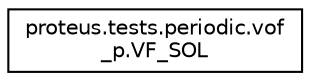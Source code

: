 digraph "Graphical Class Hierarchy"
{
 // LATEX_PDF_SIZE
  edge [fontname="Helvetica",fontsize="10",labelfontname="Helvetica",labelfontsize="10"];
  node [fontname="Helvetica",fontsize="10",shape=record];
  rankdir="LR";
  Node0 [label="proteus.tests.periodic.vof\l_p.VF_SOL",height=0.2,width=0.4,color="black", fillcolor="white", style="filled",URL="$dc/def/classproteus_1_1tests_1_1periodic_1_1vof__p_1_1VF__SOL.html",tooltip=" "];
}
